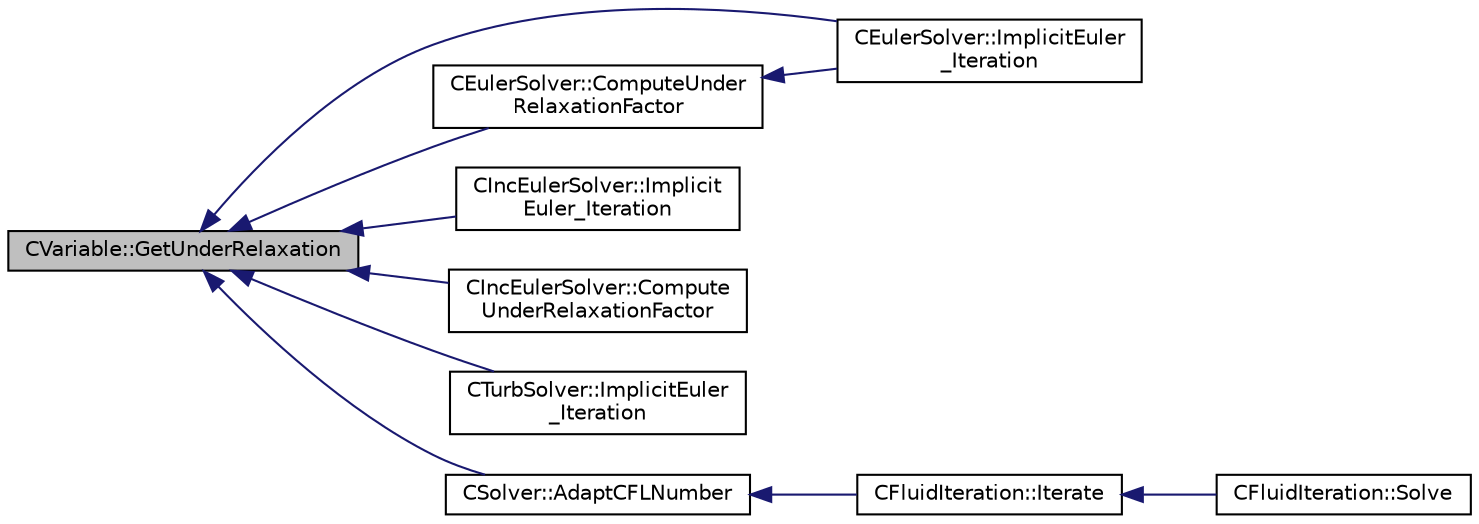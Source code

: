 digraph "CVariable::GetUnderRelaxation"
{
  edge [fontname="Helvetica",fontsize="10",labelfontname="Helvetica",labelfontsize="10"];
  node [fontname="Helvetica",fontsize="10",shape=record];
  rankdir="LR";
  Node3783 [label="CVariable::GetUnderRelaxation",height=0.2,width=0.4,color="black", fillcolor="grey75", style="filled", fontcolor="black"];
  Node3783 -> Node3784 [dir="back",color="midnightblue",fontsize="10",style="solid",fontname="Helvetica"];
  Node3784 [label="CEulerSolver::ImplicitEuler\l_Iteration",height=0.2,width=0.4,color="black", fillcolor="white", style="filled",URL="$class_c_euler_solver.html#a4e8277fc44dc97c8d73fbe3347204372",tooltip="Update the solution using an implicit Euler scheme. "];
  Node3783 -> Node3785 [dir="back",color="midnightblue",fontsize="10",style="solid",fontname="Helvetica"];
  Node3785 [label="CEulerSolver::ComputeUnder\lRelaxationFactor",height=0.2,width=0.4,color="black", fillcolor="white", style="filled",URL="$class_c_euler_solver.html#a9b18b41858c2aca89a75e82a89ef9bb0",tooltip="Compute a suitable under-relaxation parameter to limit the change in the solution variables over a no..."];
  Node3785 -> Node3784 [dir="back",color="midnightblue",fontsize="10",style="solid",fontname="Helvetica"];
  Node3783 -> Node3786 [dir="back",color="midnightblue",fontsize="10",style="solid",fontname="Helvetica"];
  Node3786 [label="CIncEulerSolver::Implicit\lEuler_Iteration",height=0.2,width=0.4,color="black", fillcolor="white", style="filled",URL="$class_c_inc_euler_solver.html#ad84dd4225bb9d158c52b26e2f30f6fa7",tooltip="Update the solution using an implicit Euler scheme. "];
  Node3783 -> Node3787 [dir="back",color="midnightblue",fontsize="10",style="solid",fontname="Helvetica"];
  Node3787 [label="CIncEulerSolver::Compute\lUnderRelaxationFactor",height=0.2,width=0.4,color="black", fillcolor="white", style="filled",URL="$class_c_inc_euler_solver.html#adb90224fe637f1f9e86e4ac69bfad1fb",tooltip="Compute a suitable under-relaxation parameter to limit the change in the solution variables over a no..."];
  Node3783 -> Node3788 [dir="back",color="midnightblue",fontsize="10",style="solid",fontname="Helvetica"];
  Node3788 [label="CTurbSolver::ImplicitEuler\l_Iteration",height=0.2,width=0.4,color="black", fillcolor="white", style="filled",URL="$class_c_turb_solver.html#af7a0ab68fbb2925c56863df97b3ea4ee",tooltip="Update the solution using an implicit solver. "];
  Node3783 -> Node3789 [dir="back",color="midnightblue",fontsize="10",style="solid",fontname="Helvetica"];
  Node3789 [label="CSolver::AdaptCFLNumber",height=0.2,width=0.4,color="black", fillcolor="white", style="filled",URL="$class_c_solver.html#a7db35f21bf505e35cce4bcdf38af3b2a",tooltip="Adapt the CFL number based on the local under-relaxation parameters computed for each nonlinear itera..."];
  Node3789 -> Node3790 [dir="back",color="midnightblue",fontsize="10",style="solid",fontname="Helvetica"];
  Node3790 [label="CFluidIteration::Iterate",height=0.2,width=0.4,color="black", fillcolor="white", style="filled",URL="$class_c_fluid_iteration.html#ab1379b4cba3d8c893395123fb6030986",tooltip="Perform a single iteration of the fluid system. "];
  Node3790 -> Node3791 [dir="back",color="midnightblue",fontsize="10",style="solid",fontname="Helvetica"];
  Node3791 [label="CFluidIteration::Solve",height=0.2,width=0.4,color="black", fillcolor="white", style="filled",URL="$class_c_fluid_iteration.html#ae22cd342c9c9d2ea5ac3f5103394ff80",tooltip="Iterate the fluid system for a number of Inner_Iter iterations. "];
}

